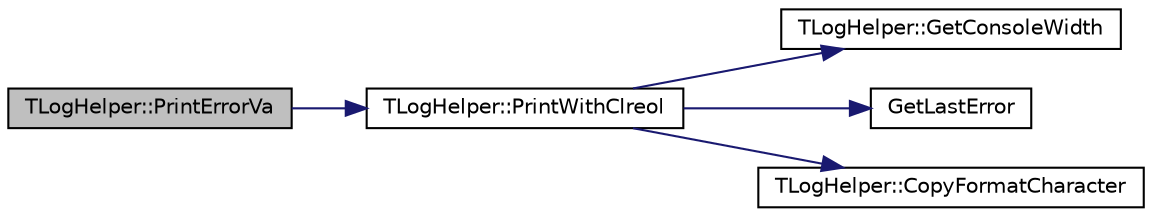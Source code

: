 digraph G
{
  edge [fontname="Helvetica",fontsize="10",labelfontname="Helvetica",labelfontsize="10"];
  node [fontname="Helvetica",fontsize="10",shape=record];
  rankdir="LR";
  Node1 [label="TLogHelper::PrintErrorVa",height=0.2,width=0.4,color="black", fillcolor="grey75", style="filled" fontcolor="black"];
  Node1 -> Node2 [color="midnightblue",fontsize="10",style="solid",fontname="Helvetica"];
  Node2 [label="TLogHelper::PrintWithClreol",height=0.2,width=0.4,color="black", fillcolor="white", style="filled",URL="$class_t_log_helper.html#a0d6932915953c6a40b532f46b4bd314b"];
  Node2 -> Node3 [color="midnightblue",fontsize="10",style="solid",fontname="Helvetica"];
  Node3 [label="TLogHelper::GetConsoleWidth",height=0.2,width=0.4,color="black", fillcolor="white", style="filled",URL="$class_t_log_helper.html#ac39f06e485600140e743ff33c3413ccb"];
  Node2 -> Node4 [color="midnightblue",fontsize="10",style="solid",fontname="Helvetica"];
  Node4 [label="GetLastError",height=0.2,width=0.4,color="black", fillcolor="white", style="filled",URL="$_file_stream_8cpp.html#a10b9a284527af83a44533867b0aff0fc"];
  Node2 -> Node5 [color="midnightblue",fontsize="10",style="solid",fontname="Helvetica"];
  Node5 [label="TLogHelper::CopyFormatCharacter",height=0.2,width=0.4,color="black", fillcolor="white", style="filled",URL="$class_t_log_helper.html#a47324bc44ce9199c6cf1923e2deef3a5"];
}
